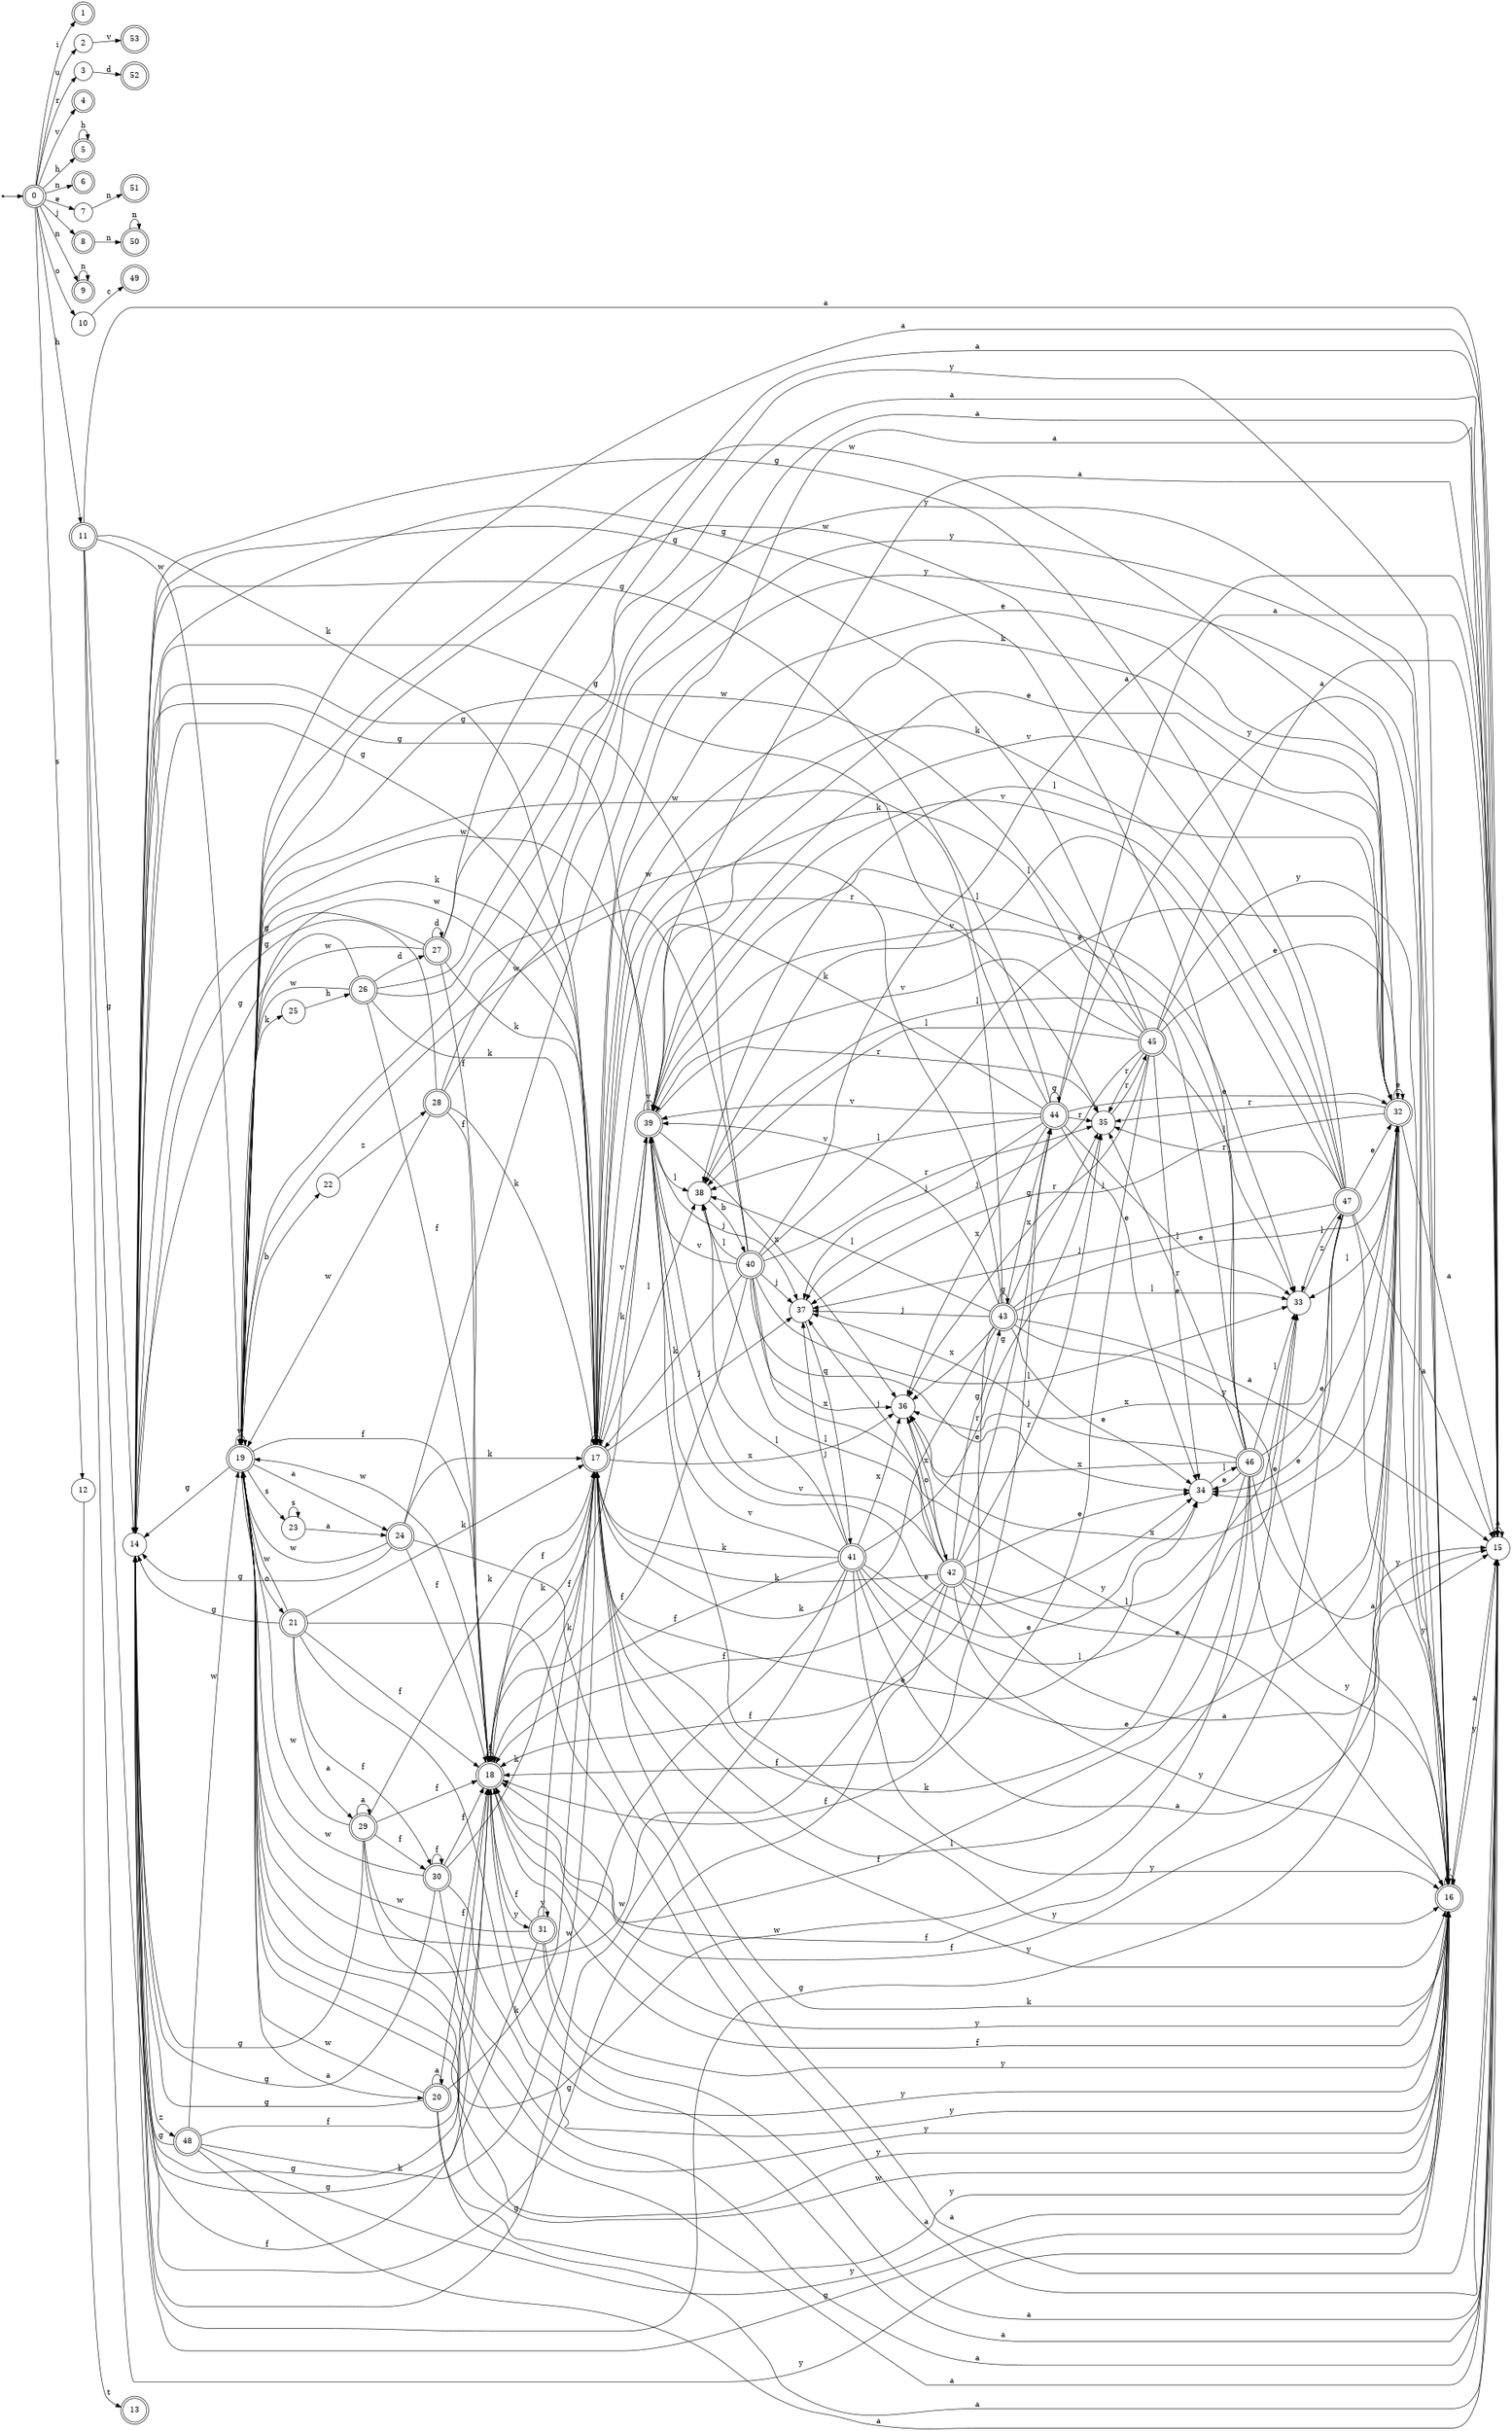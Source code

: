 digraph finite_state_machine {
rankdir=LR;
size="20,20";
node [shape = point]; "dummy0"
node [shape = doublecircle]; "0";"dummy0" -> "0";
node [shape = doublecircle]; "1";node [shape = circle]; "2";
node [shape = circle]; "3";
node [shape = doublecircle]; "4";node [shape = doublecircle]; "5";node [shape = doublecircle]; "6";node [shape = circle]; "7";
node [shape = doublecircle]; "8";node [shape = doublecircle]; "9";node [shape = circle]; "10";
node [shape = doublecircle]; "11";node [shape = circle]; "12";
node [shape = doublecircle]; "13";node [shape = circle]; "14";
node [shape = circle]; "15";
node [shape = doublecircle]; "16";node [shape = doublecircle]; "17";node [shape = doublecircle]; "18";node [shape = doublecircle]; "19";node [shape = doublecircle]; "20";node [shape = doublecircle]; "21";node [shape = circle]; "22";
node [shape = circle]; "23";
node [shape = doublecircle]; "24";node [shape = circle]; "25";
node [shape = doublecircle]; "26";node [shape = doublecircle]; "27";node [shape = doublecircle]; "28";node [shape = doublecircle]; "29";node [shape = doublecircle]; "30";node [shape = doublecircle]; "31";node [shape = doublecircle]; "32";node [shape = circle]; "33";
node [shape = circle]; "34";
node [shape = circle]; "35";
node [shape = circle]; "36";
node [shape = circle]; "37";
node [shape = circle]; "38";
node [shape = doublecircle]; "39";node [shape = doublecircle]; "40";node [shape = doublecircle]; "41";node [shape = doublecircle]; "42";node [shape = doublecircle]; "43";node [shape = doublecircle]; "44";node [shape = doublecircle]; "45";node [shape = doublecircle]; "46";node [shape = doublecircle]; "47";node [shape = doublecircle]; "48";node [shape = doublecircle]; "49";node [shape = doublecircle]; "50";node [shape = doublecircle]; "51";node [shape = doublecircle]; "52";node [shape = doublecircle]; "53";"0" -> "1" [label = "i"];
 "0" -> "2" [label = "u"];
 "0" -> "3" [label = "r"];
 "0" -> "4" [label = "v"];
 "0" -> "11" [label = "h"];
 "0" -> "5" [label = "h"];
 "0" -> "9" [label = "n"];
 "0" -> "6" [label = "n"];
 "0" -> "7" [label = "e"];
 "0" -> "8" [label = "j"];
 "0" -> "10" [label = "o"];
 "0" -> "12" [label = "s"];
 "12" -> "13" [label = "t"];
 "11" -> "14" [label = "g"];
 "11" -> "15" [label = "a"];
 "11" -> "16" [label = "y"];
 "11" -> "17" [label = "k"];
 "11" -> "18" [label = "f"];
 "11" -> "19" [label = "w"];
 "19" -> "19" [label = "w"];
 "19" -> "24" [label = "a"];
 "19" -> "20" [label = "a"];
 "19" -> "15" [label = "a"];
 "19" -> "21" [label = "o"];
 "19" -> "22" [label = "b"];
 "19" -> "23" [label = "s"];
 "19" -> "25" [label = "k"];
 "19" -> "17" [label = "k"];
 "19" -> "14" [label = "g"];
 "19" -> "16" [label = "y"];
 "19" -> "18" [label = "f"];
 "25" -> "26" [label = "h"];
 "26" -> "27" [label = "d"];
 "26" -> "19" [label = "w"];
 "26" -> "14" [label = "g"];
 "26" -> "15" [label = "a"];
 "26" -> "16" [label = "y"];
 "26" -> "17" [label = "k"];
 "26" -> "18" [label = "f"];
 "27" -> "27" [label = "d"];
 "27" -> "19" [label = "w"];
 "27" -> "14" [label = "g"];
 "27" -> "15" [label = "a"];
 "27" -> "16" [label = "y"];
 "27" -> "17" [label = "k"];
 "27" -> "18" [label = "f"];
 "24" -> "19" [label = "w"];
 "24" -> "14" [label = "g"];
 "24" -> "15" [label = "a"];
 "24" -> "16" [label = "y"];
 "24" -> "17" [label = "k"];
 "24" -> "18" [label = "f"];
 "23" -> "23" [label = "s"];
 "23" -> "24" [label = "a"];
 "22" -> "28" [label = "z"];
 "28" -> "19" [label = "w"];
 "28" -> "14" [label = "g"];
 "28" -> "15" [label = "a"];
 "28" -> "16" [label = "y"];
 "28" -> "17" [label = "k"];
 "28" -> "18" [label = "f"];
 "21" -> "29" [label = "a"];
 "21" -> "15" [label = "a"];
 "21" -> "18" [label = "f"];
 "21" -> "30" [label = "f"];
 "21" -> "19" [label = "w"];
 "21" -> "14" [label = "g"];
 "21" -> "16" [label = "y"];
 "21" -> "17" [label = "k"];
 "30" -> "18" [label = "f"];
 "30" -> "30" [label = "f"];
 "30" -> "19" [label = "w"];
 "30" -> "14" [label = "g"];
 "30" -> "15" [label = "a"];
 "30" -> "16" [label = "y"];
 "30" -> "17" [label = "k"];
 "29" -> "29" [label = "a"];
 "29" -> "15" [label = "a"];
 "29" -> "18" [label = "f"];
 "29" -> "30" [label = "f"];
 "29" -> "19" [label = "w"];
 "29" -> "14" [label = "g"];
 "29" -> "16" [label = "y"];
 "29" -> "17" [label = "k"];
 "20" -> "20" [label = "a"];
 "20" -> "15" [label = "a"];
 "20" -> "19" [label = "w"];
 "20" -> "14" [label = "g"];
 "20" -> "16" [label = "y"];
 "20" -> "17" [label = "k"];
 "20" -> "18" [label = "f"];
 "18" -> "18" [label = "f"];
 "18" -> "16" [label = "y"];
 "18" -> "31" [label = "y"];
 "18" -> "14" [label = "g"];
 "18" -> "15" [label = "a"];
 "18" -> "17" [label = "k"];
 "18" -> "19" [label = "w"];
 "31" -> "16" [label = "y"];
 "31" -> "31" [label = "y"];
 "31" -> "18" [label = "f"];
 "31" -> "14" [label = "g"];
 "31" -> "15" [label = "a"];
 "31" -> "17" [label = "k"];
 "31" -> "19" [label = "w"];
 "17" -> "17" [label = "k"];
 "17" -> "32" [label = "e"];
 "17" -> "34" [label = "e"];
 "17" -> "33" [label = "l"];
 "17" -> "38" [label = "l"];
 "17" -> "35" [label = "r"];
 "17" -> "36" [label = "x"];
 "17" -> "37" [label = "j"];
 "17" -> "39" [label = "v"];
 "17" -> "14" [label = "g"];
 "17" -> "15" [label = "a"];
 "17" -> "16" [label = "y"];
 "17" -> "18" [label = "f"];
 "17" -> "19" [label = "w"];
 "39" -> "39" [label = "v"];
 "39" -> "32" [label = "e"];
 "39" -> "34" [label = "e"];
 "39" -> "33" [label = "l"];
 "39" -> "38" [label = "l"];
 "39" -> "35" [label = "r"];
 "39" -> "36" [label = "x"];
 "39" -> "37" [label = "j"];
 "39" -> "17" [label = "k"];
 "39" -> "14" [label = "g"];
 "39" -> "15" [label = "a"];
 "39" -> "16" [label = "y"];
 "39" -> "18" [label = "f"];
 "39" -> "19" [label = "w"];
 "38" -> "40" [label = "b"];
 "40" -> "33" [label = "l"];
 "40" -> "38" [label = "l"];
 "40" -> "32" [label = "e"];
 "40" -> "34" [label = "e"];
 "40" -> "35" [label = "r"];
 "40" -> "36" [label = "x"];
 "40" -> "37" [label = "j"];
 "40" -> "39" [label = "v"];
 "40" -> "17" [label = "k"];
 "40" -> "14" [label = "g"];
 "40" -> "15" [label = "a"];
 "40" -> "16" [label = "y"];
 "40" -> "18" [label = "f"];
 "40" -> "19" [label = "w"];
 "37" -> "41" [label = "q"];
 "41" -> "37" [label = "j"];
 "41" -> "32" [label = "e"];
 "41" -> "34" [label = "e"];
 "41" -> "33" [label = "l"];
 "41" -> "38" [label = "l"];
 "41" -> "35" [label = "r"];
 "41" -> "36" [label = "x"];
 "41" -> "39" [label = "v"];
 "41" -> "17" [label = "k"];
 "41" -> "14" [label = "g"];
 "41" -> "15" [label = "a"];
 "41" -> "16" [label = "y"];
 "41" -> "18" [label = "f"];
 "41" -> "19" [label = "w"];
 "36" -> "42" [label = "o"];
 "42" -> "36" [label = "x"];
 "42" -> "43" [label = "g"];
 "42" -> "44" [label = "g"];
 "42" -> "14" [label = "g"];
 "42" -> "32" [label = "e"];
 "42" -> "34" [label = "e"];
 "42" -> "33" [label = "l"];
 "42" -> "38" [label = "l"];
 "42" -> "35" [label = "r"];
 "42" -> "37" [label = "j"];
 "42" -> "39" [label = "v"];
 "42" -> "17" [label = "k"];
 "42" -> "15" [label = "a"];
 "42" -> "16" [label = "y"];
 "42" -> "18" [label = "f"];
 "42" -> "19" [label = "w"];
 "44" -> "44" [label = "g"];
 "44" -> "14" [label = "g"];
 "44" -> "36" [label = "x"];
 "44" -> "32" [label = "e"];
 "44" -> "34" [label = "e"];
 "44" -> "33" [label = "l"];
 "44" -> "38" [label = "l"];
 "44" -> "35" [label = "r"];
 "44" -> "37" [label = "j"];
 "44" -> "39" [label = "v"];
 "44" -> "17" [label = "k"];
 "44" -> "15" [label = "a"];
 "44" -> "16" [label = "y"];
 "44" -> "18" [label = "f"];
 "44" -> "19" [label = "w"];
 "43" -> "43" [label = "g"];
 "43" -> "44" [label = "g"];
 "43" -> "14" [label = "g"];
 "43" -> "36" [label = "x"];
 "43" -> "32" [label = "e"];
 "43" -> "34" [label = "e"];
 "43" -> "33" [label = "l"];
 "43" -> "38" [label = "l"];
 "43" -> "35" [label = "r"];
 "43" -> "37" [label = "j"];
 "43" -> "39" [label = "v"];
 "43" -> "17" [label = "k"];
 "43" -> "15" [label = "a"];
 "43" -> "16" [label = "y"];
 "43" -> "18" [label = "f"];
 "43" -> "19" [label = "w"];
 "35" -> "45" [label = "r"];
 "45" -> "35" [label = "r"];
 "45" -> "32" [label = "e"];
 "45" -> "34" [label = "e"];
 "45" -> "33" [label = "l"];
 "45" -> "38" [label = "l"];
 "45" -> "36" [label = "x"];
 "45" -> "37" [label = "j"];
 "45" -> "39" [label = "v"];
 "45" -> "17" [label = "k"];
 "45" -> "14" [label = "g"];
 "45" -> "15" [label = "a"];
 "45" -> "16" [label = "y"];
 "45" -> "18" [label = "f"];
 "45" -> "19" [label = "w"];
 "34" -> "46" [label = "l"];
 "46" -> "32" [label = "e"];
 "46" -> "34" [label = "e"];
 "46" -> "33" [label = "l"];
 "46" -> "38" [label = "l"];
 "46" -> "35" [label = "r"];
 "46" -> "36" [label = "x"];
 "46" -> "37" [label = "j"];
 "46" -> "39" [label = "v"];
 "46" -> "17" [label = "k"];
 "46" -> "14" [label = "g"];
 "46" -> "15" [label = "a"];
 "46" -> "16" [label = "y"];
 "46" -> "18" [label = "f"];
 "46" -> "19" [label = "w"];
 "33" -> "47" [label = "z"];
 "47" -> "33" [label = "l"];
 "47" -> "38" [label = "l"];
 "47" -> "32" [label = "e"];
 "47" -> "34" [label = "e"];
 "47" -> "35" [label = "r"];
 "47" -> "36" [label = "x"];
 "47" -> "37" [label = "j"];
 "47" -> "39" [label = "v"];
 "47" -> "17" [label = "k"];
 "47" -> "14" [label = "g"];
 "47" -> "15" [label = "a"];
 "47" -> "16" [label = "y"];
 "47" -> "18" [label = "f"];
 "47" -> "19" [label = "w"];
 "32" -> "32" [label = "e"];
 "32" -> "34" [label = "e"];
 "32" -> "33" [label = "l"];
 "32" -> "38" [label = "l"];
 "32" -> "35" [label = "r"];
 "32" -> "36" [label = "x"];
 "32" -> "37" [label = "j"];
 "32" -> "39" [label = "v"];
 "32" -> "17" [label = "k"];
 "32" -> "14" [label = "g"];
 "32" -> "15" [label = "a"];
 "32" -> "16" [label = "y"];
 "32" -> "18" [label = "f"];
 "32" -> "19" [label = "w"];
 "16" -> "16" [label = "y"];
 "16" -> "15" [label = "a"];
 "16" -> "14" [label = "g"];
 "16" -> "17" [label = "k"];
 "16" -> "18" [label = "f"];
 "16" -> "19" [label = "w"];
 "15" -> "15" [label = "a"];
 "15" -> "16" [label = "y"];
 "14" -> "48" [label = "z"];
 "48" -> "14" [label = "g"];
 "48" -> "15" [label = "a"];
 "48" -> "16" [label = "y"];
 "48" -> "17" [label = "k"];
 "48" -> "18" [label = "f"];
 "48" -> "19" [label = "w"];
 "10" -> "49" [label = "c"];
 "9" -> "9" [label = "n"];
 "8" -> "50" [label = "n"];
 "50" -> "50" [label = "n"];
 "7" -> "51" [label = "n"];
 "5" -> "5" [label = "h"];
 "3" -> "52" [label = "d"];
 "2" -> "53" [label = "v"];
 }
